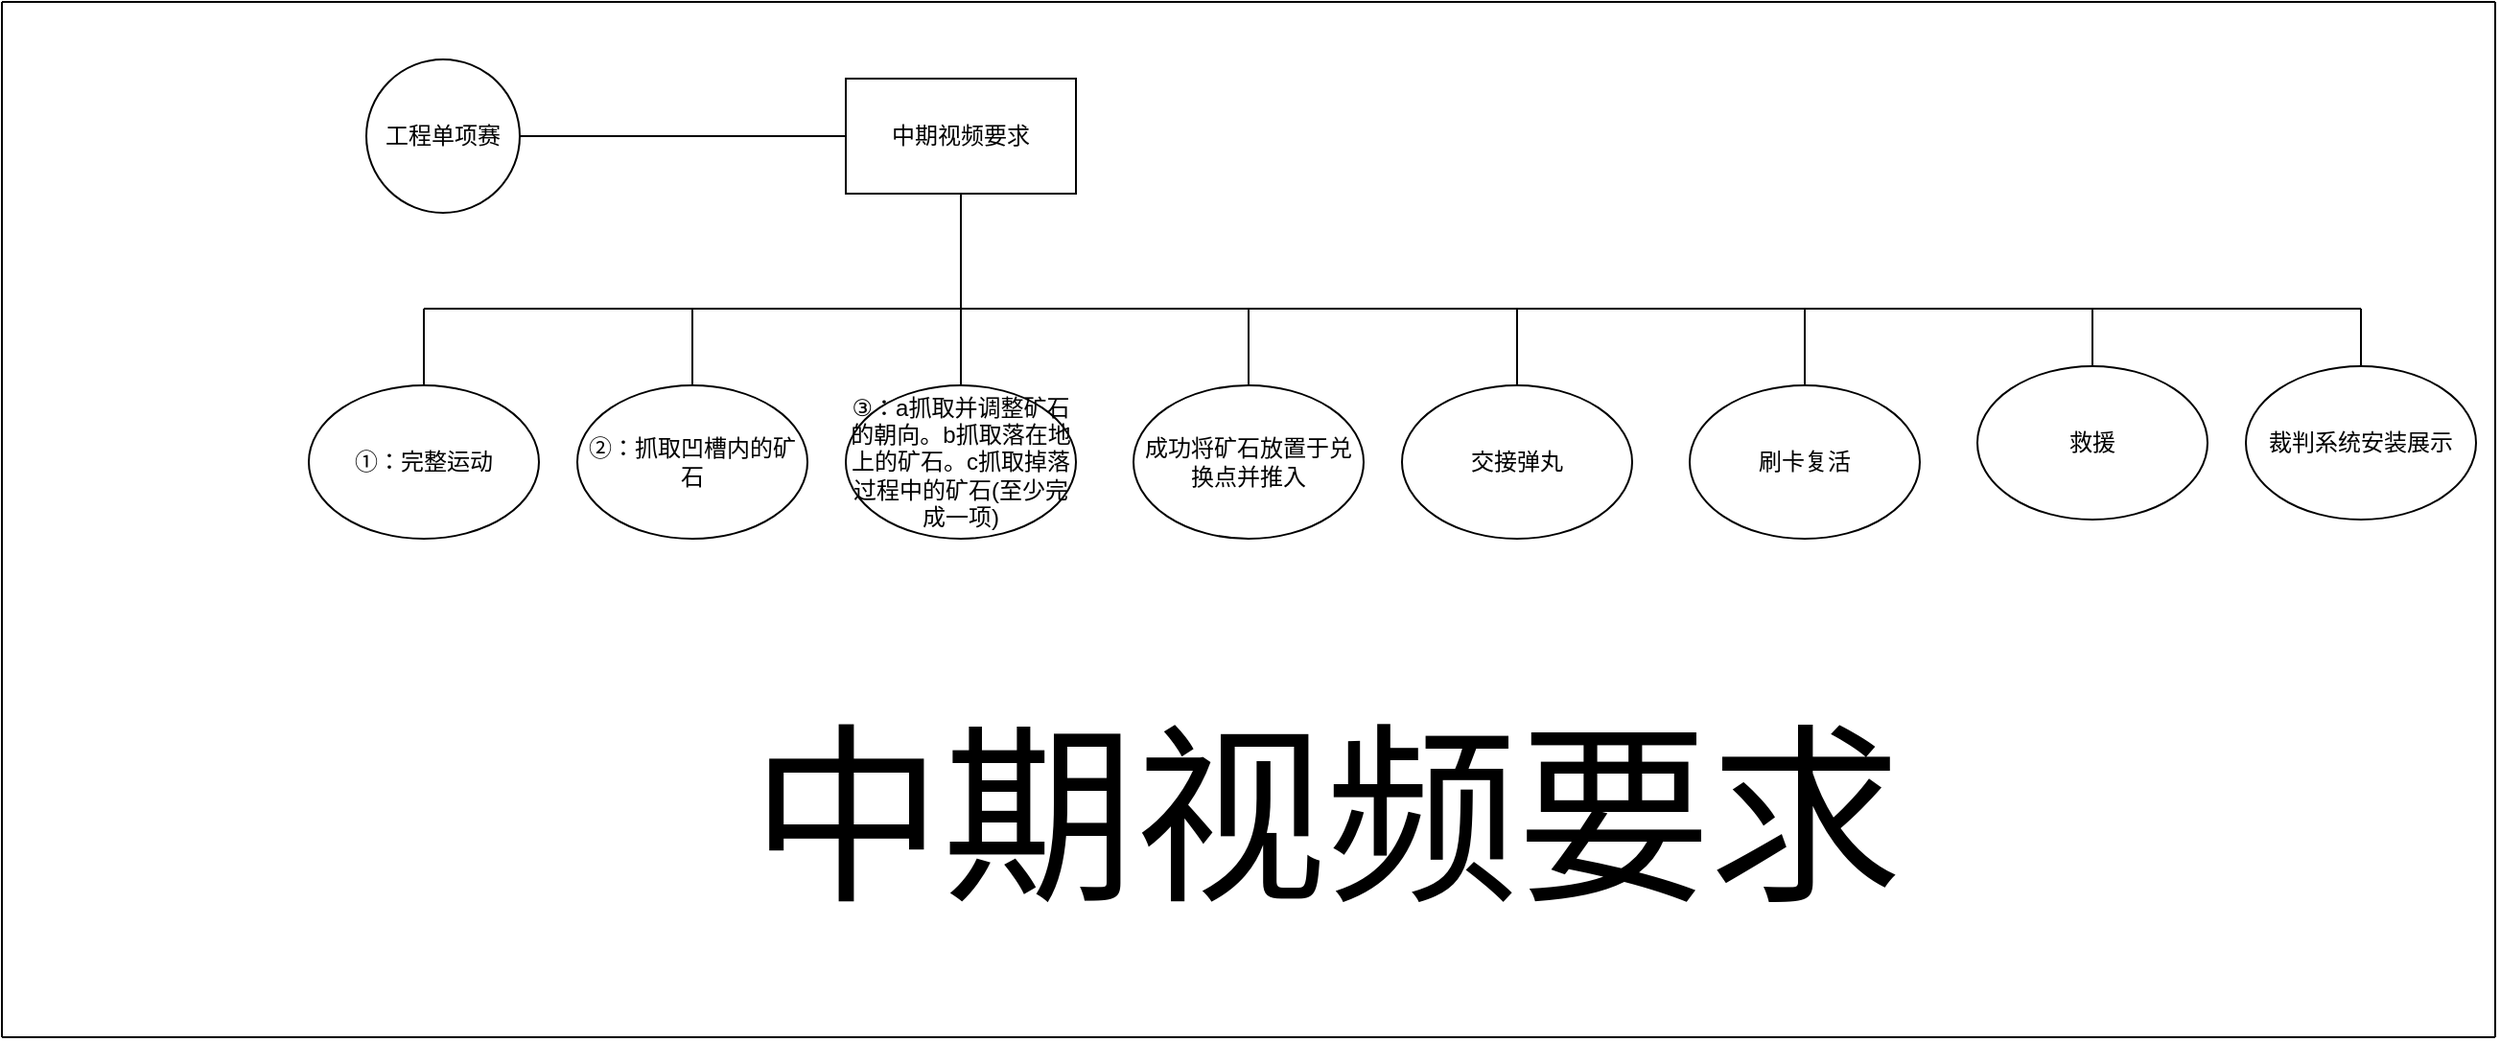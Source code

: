 <mxfile version="15.6.2" type="github">
  <diagram id="NpOCoje0zSoZdeExiJcy" name="Page-1">
    <mxGraphModel dx="6634" dy="1080" grid="1" gridSize="10" guides="1" tooltips="1" connect="1" arrows="1" fold="1" page="1" pageScale="1" pageWidth="4681" pageHeight="3300" background="none" math="0" shadow="0">
      <root>
        <mxCell id="0" />
        <mxCell id="1" parent="0" />
        <mxCell id="VXeyH6XUhTUTIsdPU2Il-1" value="工程单项赛" style="ellipse;whiteSpace=wrap;html=1;aspect=fixed;" vertex="1" parent="1">
          <mxGeometry x="-1130" y="30" width="80" height="80" as="geometry" />
        </mxCell>
        <mxCell id="VXeyH6XUhTUTIsdPU2Il-2" value="中期视频要求" style="rounded=0;whiteSpace=wrap;html=1;" vertex="1" parent="1">
          <mxGeometry x="-880" y="40" width="120" height="60" as="geometry" />
        </mxCell>
        <mxCell id="VXeyH6XUhTUTIsdPU2Il-3" value="" style="endArrow=none;html=1;rounded=0;entryX=0;entryY=0.5;entryDx=0;entryDy=0;" edge="1" parent="1" target="VXeyH6XUhTUTIsdPU2Il-2">
          <mxGeometry width="50" height="50" relative="1" as="geometry">
            <mxPoint x="-1050" y="70" as="sourcePoint" />
            <mxPoint x="-1000" y="20" as="targetPoint" />
          </mxGeometry>
        </mxCell>
        <mxCell id="VXeyH6XUhTUTIsdPU2Il-4" value="" style="endArrow=none;html=1;rounded=0;entryX=0.5;entryY=1;entryDx=0;entryDy=0;" edge="1" parent="1" target="VXeyH6XUhTUTIsdPU2Il-2">
          <mxGeometry width="50" height="50" relative="1" as="geometry">
            <mxPoint x="-820" y="160" as="sourcePoint" />
            <mxPoint x="-730" y="210" as="targetPoint" />
          </mxGeometry>
        </mxCell>
        <mxCell id="VXeyH6XUhTUTIsdPU2Il-5" value="" style="endArrow=none;html=1;rounded=0;" edge="1" parent="1">
          <mxGeometry width="50" height="50" relative="1" as="geometry">
            <mxPoint x="-1100" y="160" as="sourcePoint" />
            <mxPoint x="-90" y="160" as="targetPoint" />
          </mxGeometry>
        </mxCell>
        <mxCell id="VXeyH6XUhTUTIsdPU2Il-6" value="" style="endArrow=none;html=1;rounded=0;" edge="1" parent="1" target="VXeyH6XUhTUTIsdPU2Il-7">
          <mxGeometry width="50" height="50" relative="1" as="geometry">
            <mxPoint x="-1100" y="160" as="sourcePoint" />
            <mxPoint x="-1100" y="160" as="targetPoint" />
          </mxGeometry>
        </mxCell>
        <mxCell id="VXeyH6XUhTUTIsdPU2Il-7" value="①：完整运动" style="ellipse;whiteSpace=wrap;html=1;" vertex="1" parent="1">
          <mxGeometry x="-1160" y="200" width="120" height="80" as="geometry" />
        </mxCell>
        <mxCell id="VXeyH6XUhTUTIsdPU2Il-8" value="" style="endArrow=none;html=1;rounded=0;" edge="1" parent="1" target="VXeyH6XUhTUTIsdPU2Il-9">
          <mxGeometry width="50" height="50" relative="1" as="geometry">
            <mxPoint x="-960" y="160" as="sourcePoint" />
            <mxPoint x="-990" y="160" as="targetPoint" />
          </mxGeometry>
        </mxCell>
        <mxCell id="VXeyH6XUhTUTIsdPU2Il-9" value="②：抓取凹槽内的矿石" style="ellipse;whiteSpace=wrap;html=1;" vertex="1" parent="1">
          <mxGeometry x="-1020" y="200" width="120" height="80" as="geometry" />
        </mxCell>
        <mxCell id="VXeyH6XUhTUTIsdPU2Il-10" value="③：a抓取并调整矿石的朝向。b抓取落在地上的矿石。c抓取掉落过程中的矿石(至少完成一项)" style="ellipse;whiteSpace=wrap;html=1;" vertex="1" parent="1">
          <mxGeometry x="-880" y="200" width="120" height="80" as="geometry" />
        </mxCell>
        <mxCell id="VXeyH6XUhTUTIsdPU2Il-11" value="" style="endArrow=none;html=1;rounded=0;exitX=0.5;exitY=0;exitDx=0;exitDy=0;" edge="1" parent="1" source="VXeyH6XUhTUTIsdPU2Il-10">
          <mxGeometry width="50" height="50" relative="1" as="geometry">
            <mxPoint x="-790" y="260" as="sourcePoint" />
            <mxPoint x="-820" y="160" as="targetPoint" />
          </mxGeometry>
        </mxCell>
        <mxCell id="VXeyH6XUhTUTIsdPU2Il-13" value="成功将矿石放置于兑换点并推入" style="ellipse;whiteSpace=wrap;html=1;" vertex="1" parent="1">
          <mxGeometry x="-730" y="200" width="120" height="80" as="geometry" />
        </mxCell>
        <mxCell id="VXeyH6XUhTUTIsdPU2Il-14" value="" style="endArrow=none;html=1;rounded=0;exitX=0.5;exitY=0;exitDx=0;exitDy=0;" edge="1" parent="1" source="VXeyH6XUhTUTIsdPU2Il-13">
          <mxGeometry width="50" height="50" relative="1" as="geometry">
            <mxPoint x="-790" y="260" as="sourcePoint" />
            <mxPoint x="-670" y="160" as="targetPoint" />
          </mxGeometry>
        </mxCell>
        <mxCell id="VXeyH6XUhTUTIsdPU2Il-15" value="交接弹丸" style="ellipse;whiteSpace=wrap;html=1;" vertex="1" parent="1">
          <mxGeometry x="-590" y="200" width="120" height="80" as="geometry" />
        </mxCell>
        <mxCell id="VXeyH6XUhTUTIsdPU2Il-16" value="" style="endArrow=none;html=1;rounded=0;exitX=0.5;exitY=0;exitDx=0;exitDy=0;" edge="1" parent="1" source="VXeyH6XUhTUTIsdPU2Il-15">
          <mxGeometry width="50" height="50" relative="1" as="geometry">
            <mxPoint x="-790" y="220" as="sourcePoint" />
            <mxPoint x="-530" y="160" as="targetPoint" />
          </mxGeometry>
        </mxCell>
        <mxCell id="VXeyH6XUhTUTIsdPU2Il-17" value="刷卡复活" style="ellipse;whiteSpace=wrap;html=1;" vertex="1" parent="1">
          <mxGeometry x="-440" y="200" width="120" height="80" as="geometry" />
        </mxCell>
        <mxCell id="VXeyH6XUhTUTIsdPU2Il-18" value="" style="endArrow=none;html=1;rounded=0;exitX=0.5;exitY=0;exitDx=0;exitDy=0;" edge="1" parent="1" source="VXeyH6XUhTUTIsdPU2Il-17">
          <mxGeometry width="50" height="50" relative="1" as="geometry">
            <mxPoint x="-740" y="210" as="sourcePoint" />
            <mxPoint x="-380" y="160" as="targetPoint" />
          </mxGeometry>
        </mxCell>
        <mxCell id="VXeyH6XUhTUTIsdPU2Il-19" value="救援" style="ellipse;whiteSpace=wrap;html=1;" vertex="1" parent="1">
          <mxGeometry x="-290.0" y="190" width="120" height="80" as="geometry" />
        </mxCell>
        <mxCell id="VXeyH6XUhTUTIsdPU2Il-20" value="" style="endArrow=none;html=1;rounded=0;exitX=0.5;exitY=0;exitDx=0;exitDy=0;" edge="1" parent="1" source="VXeyH6XUhTUTIsdPU2Il-19">
          <mxGeometry width="50" height="50" relative="1" as="geometry">
            <mxPoint x="-620" y="210" as="sourcePoint" />
            <mxPoint x="-230" y="160" as="targetPoint" />
          </mxGeometry>
        </mxCell>
        <mxCell id="VXeyH6XUhTUTIsdPU2Il-21" value="裁判系统安装展示" style="ellipse;whiteSpace=wrap;html=1;" vertex="1" parent="1">
          <mxGeometry x="-150" y="190" width="120" height="80" as="geometry" />
        </mxCell>
        <mxCell id="VXeyH6XUhTUTIsdPU2Il-22" value="" style="endArrow=none;html=1;rounded=0;entryX=0.5;entryY=0;entryDx=0;entryDy=0;" edge="1" parent="1">
          <mxGeometry width="50" height="50" relative="1" as="geometry">
            <mxPoint x="-90" y="160" as="sourcePoint" />
            <mxPoint x="-90" y="190" as="targetPoint" />
          </mxGeometry>
        </mxCell>
        <mxCell id="VXeyH6XUhTUTIsdPU2Il-23" value="" style="endArrow=none;html=1;rounded=0;" edge="1" parent="1">
          <mxGeometry width="50" height="50" relative="1" as="geometry">
            <mxPoint x="-1320" y="540" as="sourcePoint" />
            <mxPoint x="-1320" as="targetPoint" />
          </mxGeometry>
        </mxCell>
        <mxCell id="VXeyH6XUhTUTIsdPU2Il-24" value="" style="endArrow=none;html=1;rounded=0;" edge="1" parent="1">
          <mxGeometry width="50" height="50" relative="1" as="geometry">
            <mxPoint x="-1320" y="540" as="sourcePoint" />
            <mxPoint x="-20" y="540" as="targetPoint" />
          </mxGeometry>
        </mxCell>
        <mxCell id="VXeyH6XUhTUTIsdPU2Il-63" value="&lt;font style=&quot;font-size: 100px&quot;&gt;中期视频要求&lt;/font&gt;" style="text;html=1;align=center;verticalAlign=middle;resizable=0;points=[];autosize=1;strokeColor=none;fillColor=none;" vertex="1" parent="1">
          <mxGeometry x="-940" y="400" width="620" height="50" as="geometry" />
        </mxCell>
        <mxCell id="VXeyH6XUhTUTIsdPU2Il-65" value="" style="endArrow=none;html=1;rounded=0;fontSize=100;" edge="1" parent="1">
          <mxGeometry width="50" height="50" relative="1" as="geometry">
            <mxPoint x="-1320" as="sourcePoint" />
            <mxPoint x="-20" as="targetPoint" />
          </mxGeometry>
        </mxCell>
        <mxCell id="VXeyH6XUhTUTIsdPU2Il-66" value="" style="endArrow=none;html=1;rounded=0;fontSize=100;" edge="1" parent="1">
          <mxGeometry width="50" height="50" relative="1" as="geometry">
            <mxPoint x="-20" y="540" as="sourcePoint" />
            <mxPoint x="-20" as="targetPoint" />
          </mxGeometry>
        </mxCell>
      </root>
    </mxGraphModel>
  </diagram>
</mxfile>
